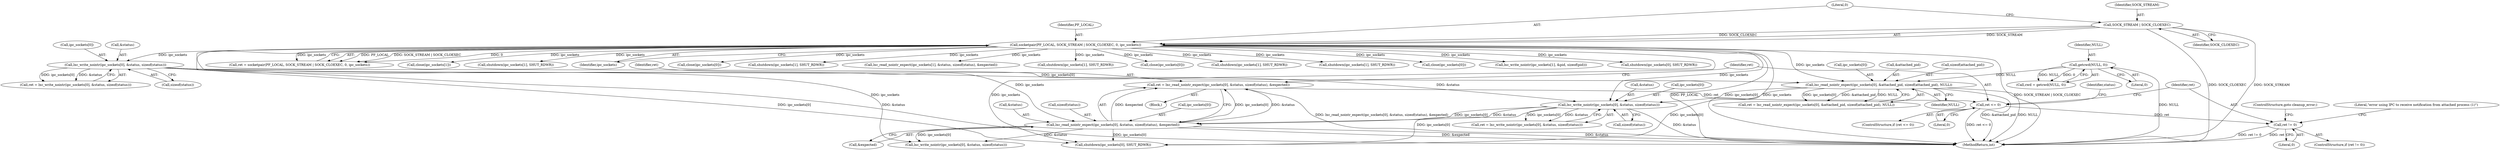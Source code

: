 digraph "0_lxc_81f466d05f2a89cb4f122ef7f593ff3f279b165c_1@API" {
"1000439" [label="(Call,ret = lxc_read_nointr_expect(ipc_sockets[0], &status, sizeof(status), &expected))"];
"1000441" [label="(Call,lxc_read_nointr_expect(ipc_sockets[0], &status, sizeof(status), &expected))"];
"1000281" [label="(Call,socketpair(PF_LOCAL, SOCK_STREAM | SOCK_CLOEXEC, 0, ipc_sockets))"];
"1000283" [label="(Call,SOCK_STREAM | SOCK_CLOEXEC)"];
"1000420" [label="(Call,lxc_write_nointr(ipc_sockets[0], &status, sizeof(status)))"];
"1000369" [label="(Call,lxc_read_nointr_expect(ipc_sockets[0], &attached_pid, sizeof(attached_pid), NULL))"];
"1000351" [label="(Call,lxc_write_nointr(ipc_sockets[0], &status, sizeof(status)))"];
"1000244" [label="(Call,getcwd(NULL, 0))"];
"1000452" [label="(Call,ret <= 0)"];
"1000457" [label="(Call,ret != 0)"];
"1000285" [label="(Identifier,SOCK_CLOEXEC)"];
"1000439" [label="(Call,ret = lxc_read_nointr_expect(ipc_sockets[0], &status, sizeof(status), &expected))"];
"1000279" [label="(Call,ret = socketpair(PF_LOCAL, SOCK_STREAM | SOCK_CLOEXEC, 0, ipc_sockets))"];
"1000242" [label="(Call,cwd = getcwd(NULL, 0))"];
"1000326" [label="(Call,close(ipc_sockets[1]))"];
"1000370" [label="(Call,ipc_sockets[0])"];
"1000685" [label="(Call,shutdown(ipc_sockets[1], SHUT_RDWR))"];
"1000287" [label="(Identifier,ipc_sockets)"];
"1000355" [label="(Call,&status)"];
"1000445" [label="(Call,&status)"];
"1000321" [label="(Block,)"];
"1000349" [label="(Call,ret = lxc_write_nointr(ipc_sockets[0], &status, sizeof(status)))"];
"1000464" [label="(Identifier,status)"];
"1000462" [label="(ControlStructure,goto cleanup_error;)"];
"1000246" [label="(Literal,0)"];
"1000281" [label="(Call,socketpair(PF_LOCAL, SOCK_STREAM | SOCK_CLOEXEC, 0, ipc_sockets))"];
"1000522" [label="(Call,close(ipc_sockets[0]))"];
"1000552" [label="(Call,shutdown(ipc_sockets[1], SHUT_RDWR))"];
"1000424" [label="(Call,&status)"];
"1000367" [label="(Call,ret = lxc_read_nointr_expect(ipc_sockets[0], &attached_pid, sizeof(attached_pid), NULL))"];
"1000373" [label="(Call,&attached_pid)"];
"1000284" [label="(Identifier,SOCK_STREAM)"];
"1000458" [label="(Identifier,ret)"];
"1000502" [label="(Call,shutdown(ipc_sockets[0], SHUT_RDWR))"];
"1000695" [label="(MethodReturn,int)"];
"1000286" [label="(Literal,0)"];
"1000453" [label="(Identifier,ret)"];
"1000535" [label="(Call,lxc_read_nointr_expect(ipc_sockets[1], &status, sizeof(status), &expected))"];
"1000468" [label="(Call,lxc_write_nointr(ipc_sockets[0], &status, sizeof(status)))"];
"1000418" [label="(Call,ret = lxc_write_nointr(ipc_sockets[0], &status, sizeof(status)))"];
"1000457" [label="(Call,ret != 0)"];
"1000449" [label="(Call,&expected)"];
"1000609" [label="(Call,shutdown(ipc_sockets[1], SHUT_RDWR))"];
"1000441" [label="(Call,lxc_read_nointr_expect(ipc_sockets[0], &status, sizeof(status), &expected))"];
"1000452" [label="(Call,ret <= 0)"];
"1000375" [label="(Call,sizeof(attached_pid))"];
"1000245" [label="(Identifier,NULL)"];
"1000489" [label="(Call,close(ipc_sockets[0]))"];
"1000461" [label="(Literal,\"error using IPC to receive notification from attached process (1)\")"];
"1000421" [label="(Call,ipc_sockets[0])"];
"1000377" [label="(Identifier,NULL)"];
"1000659" [label="(Call,shutdown(ipc_sockets[1], SHUT_RDWR))"];
"1000451" [label="(ControlStructure,if (ret <= 0))"];
"1000282" [label="(Identifier,PF_LOCAL)"];
"1000587" [label="(Call,shutdown(ipc_sockets[1], SHUT_RDWR))"];
"1000244" [label="(Call,getcwd(NULL, 0))"];
"1000426" [label="(Call,sizeof(status))"];
"1000454" [label="(Literal,0)"];
"1000507" [label="(Call,close(ipc_sockets[0]))"];
"1000283" [label="(Call,SOCK_STREAM | SOCK_CLOEXEC)"];
"1000420" [label="(Call,lxc_write_nointr(ipc_sockets[0], &status, sizeof(status)))"];
"1000440" [label="(Identifier,ret)"];
"1000357" [label="(Call,sizeof(status))"];
"1000447" [label="(Call,sizeof(status))"];
"1000669" [label="(Call,lxc_write_nointr(ipc_sockets[1], &pid, sizeof(pid)))"];
"1000484" [label="(Call,shutdown(ipc_sockets[0], SHUT_RDWR))"];
"1000459" [label="(Literal,0)"];
"1000442" [label="(Call,ipc_sockets[0])"];
"1000352" [label="(Call,ipc_sockets[0])"];
"1000456" [label="(ControlStructure,if (ret != 0))"];
"1000351" [label="(Call,lxc_write_nointr(ipc_sockets[0], &status, sizeof(status)))"];
"1000369" [label="(Call,lxc_read_nointr_expect(ipc_sockets[0], &attached_pid, sizeof(attached_pid), NULL))"];
"1000439" -> "1000321"  [label="AST: "];
"1000439" -> "1000441"  [label="CFG: "];
"1000440" -> "1000439"  [label="AST: "];
"1000441" -> "1000439"  [label="AST: "];
"1000453" -> "1000439"  [label="CFG: "];
"1000439" -> "1000695"  [label="DDG: lxc_read_nointr_expect(ipc_sockets[0], &status, sizeof(status), &expected)"];
"1000441" -> "1000439"  [label="DDG: ipc_sockets[0]"];
"1000441" -> "1000439"  [label="DDG: &status"];
"1000441" -> "1000439"  [label="DDG: &expected"];
"1000439" -> "1000452"  [label="DDG: ret"];
"1000441" -> "1000449"  [label="CFG: "];
"1000442" -> "1000441"  [label="AST: "];
"1000445" -> "1000441"  [label="AST: "];
"1000447" -> "1000441"  [label="AST: "];
"1000449" -> "1000441"  [label="AST: "];
"1000441" -> "1000695"  [label="DDG: &expected"];
"1000441" -> "1000695"  [label="DDG: &status"];
"1000281" -> "1000441"  [label="DDG: ipc_sockets"];
"1000420" -> "1000441"  [label="DDG: ipc_sockets[0]"];
"1000420" -> "1000441"  [label="DDG: &status"];
"1000441" -> "1000468"  [label="DDG: ipc_sockets[0]"];
"1000441" -> "1000468"  [label="DDG: &status"];
"1000441" -> "1000502"  [label="DDG: ipc_sockets[0]"];
"1000281" -> "1000279"  [label="AST: "];
"1000281" -> "1000287"  [label="CFG: "];
"1000282" -> "1000281"  [label="AST: "];
"1000283" -> "1000281"  [label="AST: "];
"1000286" -> "1000281"  [label="AST: "];
"1000287" -> "1000281"  [label="AST: "];
"1000279" -> "1000281"  [label="CFG: "];
"1000281" -> "1000695"  [label="DDG: PF_LOCAL"];
"1000281" -> "1000695"  [label="DDG: ipc_sockets"];
"1000281" -> "1000695"  [label="DDG: SOCK_STREAM | SOCK_CLOEXEC"];
"1000281" -> "1000279"  [label="DDG: PF_LOCAL"];
"1000281" -> "1000279"  [label="DDG: SOCK_STREAM | SOCK_CLOEXEC"];
"1000281" -> "1000279"  [label="DDG: 0"];
"1000281" -> "1000279"  [label="DDG: ipc_sockets"];
"1000283" -> "1000281"  [label="DDG: SOCK_STREAM"];
"1000283" -> "1000281"  [label="DDG: SOCK_CLOEXEC"];
"1000281" -> "1000326"  [label="DDG: ipc_sockets"];
"1000281" -> "1000351"  [label="DDG: ipc_sockets"];
"1000281" -> "1000369"  [label="DDG: ipc_sockets"];
"1000281" -> "1000420"  [label="DDG: ipc_sockets"];
"1000281" -> "1000468"  [label="DDG: ipc_sockets"];
"1000281" -> "1000484"  [label="DDG: ipc_sockets"];
"1000281" -> "1000489"  [label="DDG: ipc_sockets"];
"1000281" -> "1000502"  [label="DDG: ipc_sockets"];
"1000281" -> "1000507"  [label="DDG: ipc_sockets"];
"1000281" -> "1000522"  [label="DDG: ipc_sockets"];
"1000281" -> "1000535"  [label="DDG: ipc_sockets"];
"1000281" -> "1000552"  [label="DDG: ipc_sockets"];
"1000281" -> "1000587"  [label="DDG: ipc_sockets"];
"1000281" -> "1000609"  [label="DDG: ipc_sockets"];
"1000281" -> "1000659"  [label="DDG: ipc_sockets"];
"1000281" -> "1000669"  [label="DDG: ipc_sockets"];
"1000281" -> "1000685"  [label="DDG: ipc_sockets"];
"1000283" -> "1000285"  [label="CFG: "];
"1000284" -> "1000283"  [label="AST: "];
"1000285" -> "1000283"  [label="AST: "];
"1000286" -> "1000283"  [label="CFG: "];
"1000283" -> "1000695"  [label="DDG: SOCK_CLOEXEC"];
"1000283" -> "1000695"  [label="DDG: SOCK_STREAM"];
"1000420" -> "1000418"  [label="AST: "];
"1000420" -> "1000426"  [label="CFG: "];
"1000421" -> "1000420"  [label="AST: "];
"1000424" -> "1000420"  [label="AST: "];
"1000426" -> "1000420"  [label="AST: "];
"1000418" -> "1000420"  [label="CFG: "];
"1000420" -> "1000695"  [label="DDG: &status"];
"1000420" -> "1000418"  [label="DDG: ipc_sockets[0]"];
"1000420" -> "1000418"  [label="DDG: &status"];
"1000369" -> "1000420"  [label="DDG: ipc_sockets[0]"];
"1000351" -> "1000420"  [label="DDG: &status"];
"1000420" -> "1000502"  [label="DDG: ipc_sockets[0]"];
"1000369" -> "1000367"  [label="AST: "];
"1000369" -> "1000377"  [label="CFG: "];
"1000370" -> "1000369"  [label="AST: "];
"1000373" -> "1000369"  [label="AST: "];
"1000375" -> "1000369"  [label="AST: "];
"1000377" -> "1000369"  [label="AST: "];
"1000367" -> "1000369"  [label="CFG: "];
"1000369" -> "1000695"  [label="DDG: NULL"];
"1000369" -> "1000695"  [label="DDG: &attached_pid"];
"1000369" -> "1000367"  [label="DDG: ipc_sockets[0]"];
"1000369" -> "1000367"  [label="DDG: &attached_pid"];
"1000369" -> "1000367"  [label="DDG: NULL"];
"1000351" -> "1000369"  [label="DDG: ipc_sockets[0]"];
"1000244" -> "1000369"  [label="DDG: NULL"];
"1000369" -> "1000502"  [label="DDG: ipc_sockets[0]"];
"1000351" -> "1000349"  [label="AST: "];
"1000351" -> "1000357"  [label="CFG: "];
"1000352" -> "1000351"  [label="AST: "];
"1000355" -> "1000351"  [label="AST: "];
"1000357" -> "1000351"  [label="AST: "];
"1000349" -> "1000351"  [label="CFG: "];
"1000351" -> "1000695"  [label="DDG: &status"];
"1000351" -> "1000349"  [label="DDG: ipc_sockets[0]"];
"1000351" -> "1000349"  [label="DDG: &status"];
"1000351" -> "1000502"  [label="DDG: ipc_sockets[0]"];
"1000244" -> "1000242"  [label="AST: "];
"1000244" -> "1000246"  [label="CFG: "];
"1000245" -> "1000244"  [label="AST: "];
"1000246" -> "1000244"  [label="AST: "];
"1000242" -> "1000244"  [label="CFG: "];
"1000244" -> "1000695"  [label="DDG: NULL"];
"1000244" -> "1000242"  [label="DDG: NULL"];
"1000244" -> "1000242"  [label="DDG: 0"];
"1000452" -> "1000451"  [label="AST: "];
"1000452" -> "1000454"  [label="CFG: "];
"1000453" -> "1000452"  [label="AST: "];
"1000454" -> "1000452"  [label="AST: "];
"1000458" -> "1000452"  [label="CFG: "];
"1000464" -> "1000452"  [label="CFG: "];
"1000452" -> "1000695"  [label="DDG: ret <= 0"];
"1000452" -> "1000457"  [label="DDG: ret"];
"1000457" -> "1000456"  [label="AST: "];
"1000457" -> "1000459"  [label="CFG: "];
"1000458" -> "1000457"  [label="AST: "];
"1000459" -> "1000457"  [label="AST: "];
"1000461" -> "1000457"  [label="CFG: "];
"1000462" -> "1000457"  [label="CFG: "];
"1000457" -> "1000695"  [label="DDG: ret != 0"];
"1000457" -> "1000695"  [label="DDG: ret"];
}
